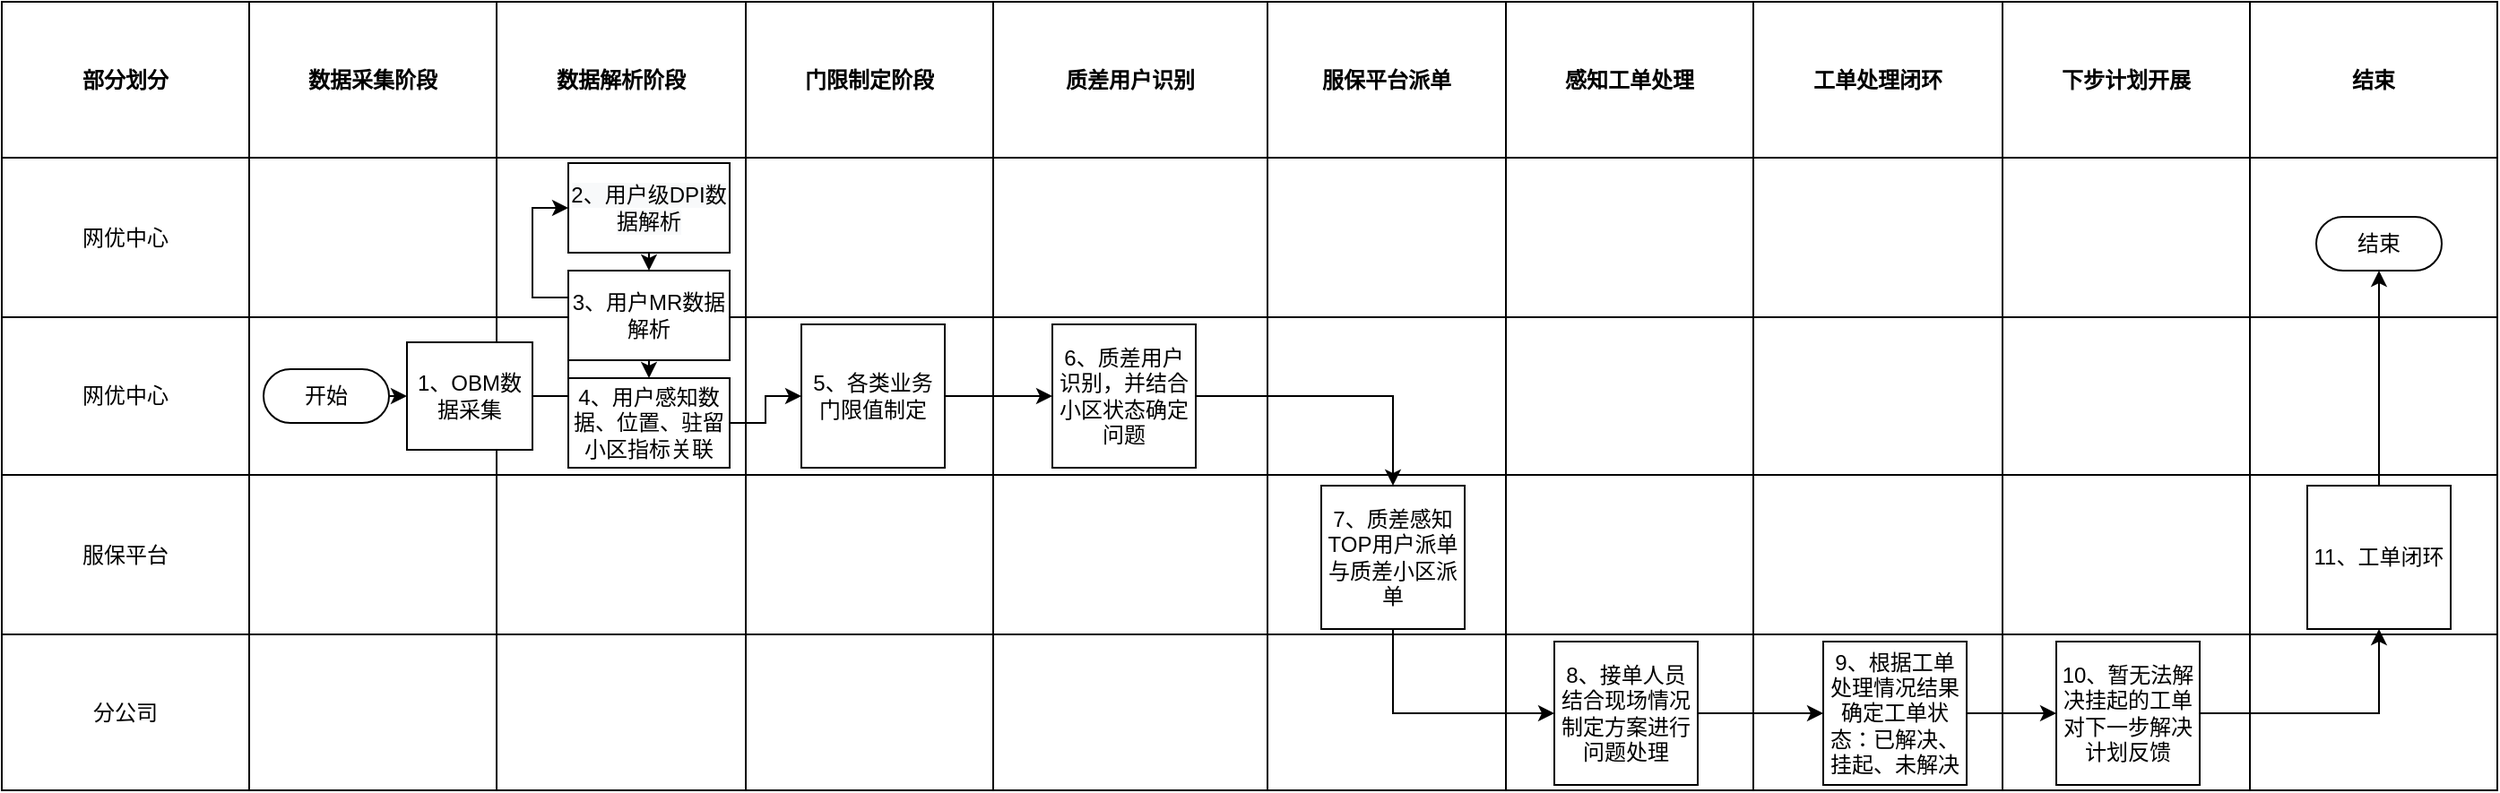 <mxfile version="15.8.3" type="github">
  <diagram id="C5RBs43oDa-KdzZeNtuy" name="Page-1">
    <mxGraphModel dx="2015" dy="1235" grid="1" gridSize="10" guides="1" tooltips="1" connect="1" arrows="1" fold="1" page="1" pageScale="1" pageWidth="827" pageHeight="1169" math="0" shadow="0">
      <root>
        <mxCell id="WIyWlLk6GJQsqaUBKTNV-0" />
        <mxCell id="WIyWlLk6GJQsqaUBKTNV-1" parent="WIyWlLk6GJQsqaUBKTNV-0" />
        <mxCell id="YZfYgtO1lMlKBrrPXrWf-0" value="" style="shape=table;html=1;whiteSpace=wrap;startSize=0;container=1;collapsible=0;childLayout=tableLayout;" vertex="1" parent="WIyWlLk6GJQsqaUBKTNV-1">
          <mxGeometry x="107" y="210" width="1392" height="440" as="geometry" />
        </mxCell>
        <mxCell id="YZfYgtO1lMlKBrrPXrWf-1" value="" style="shape=partialRectangle;html=1;whiteSpace=wrap;collapsible=0;dropTarget=0;pointerEvents=0;fillColor=none;top=0;left=0;bottom=0;right=0;points=[[0,0.5],[1,0.5]];portConstraint=eastwest;" vertex="1" parent="YZfYgtO1lMlKBrrPXrWf-0">
          <mxGeometry width="1392" height="87" as="geometry" />
        </mxCell>
        <mxCell id="YZfYgtO1lMlKBrrPXrWf-56" value="部分划分" style="shape=partialRectangle;html=1;whiteSpace=wrap;connectable=0;fillColor=none;top=0;left=0;bottom=0;right=0;overflow=hidden;pointerEvents=1;fontStyle=1" vertex="1" parent="YZfYgtO1lMlKBrrPXrWf-1">
          <mxGeometry width="138" height="87" as="geometry">
            <mxRectangle width="138" height="87" as="alternateBounds" />
          </mxGeometry>
        </mxCell>
        <mxCell id="YZfYgtO1lMlKBrrPXrWf-2" value="数据采集阶段" style="shape=partialRectangle;html=1;whiteSpace=wrap;connectable=0;fillColor=none;top=0;left=0;bottom=0;right=0;overflow=hidden;pointerEvents=1;fontStyle=1" vertex="1" parent="YZfYgtO1lMlKBrrPXrWf-1">
          <mxGeometry x="138" width="138" height="87" as="geometry">
            <mxRectangle width="138" height="87" as="alternateBounds" />
          </mxGeometry>
        </mxCell>
        <mxCell id="YZfYgtO1lMlKBrrPXrWf-41" value="数据解析阶段" style="shape=partialRectangle;html=1;whiteSpace=wrap;connectable=0;fillColor=none;top=0;left=0;bottom=0;right=0;overflow=hidden;pointerEvents=1;fontStyle=1" vertex="1" parent="YZfYgtO1lMlKBrrPXrWf-1">
          <mxGeometry x="276" width="139" height="87" as="geometry">
            <mxRectangle width="139" height="87" as="alternateBounds" />
          </mxGeometry>
        </mxCell>
        <mxCell id="YZfYgtO1lMlKBrrPXrWf-36" value="门限制定阶段" style="shape=partialRectangle;html=1;whiteSpace=wrap;connectable=0;fillColor=none;top=0;left=0;bottom=0;right=0;overflow=hidden;pointerEvents=1;fontStyle=1" vertex="1" parent="YZfYgtO1lMlKBrrPXrWf-1">
          <mxGeometry x="415" width="138" height="87" as="geometry">
            <mxRectangle width="138" height="87" as="alternateBounds" />
          </mxGeometry>
        </mxCell>
        <mxCell id="YZfYgtO1lMlKBrrPXrWf-31" value="质差用户识别" style="shape=partialRectangle;html=1;whiteSpace=wrap;connectable=0;fillColor=none;top=0;left=0;bottom=0;right=0;overflow=hidden;pointerEvents=1;fontStyle=1" vertex="1" parent="YZfYgtO1lMlKBrrPXrWf-1">
          <mxGeometry x="553" width="153" height="87" as="geometry">
            <mxRectangle width="153" height="87" as="alternateBounds" />
          </mxGeometry>
        </mxCell>
        <mxCell id="YZfYgtO1lMlKBrrPXrWf-26" value="服保平台派单" style="shape=partialRectangle;html=1;whiteSpace=wrap;connectable=0;fillColor=none;top=0;left=0;bottom=0;right=0;overflow=hidden;pointerEvents=1;fontStyle=1" vertex="1" parent="YZfYgtO1lMlKBrrPXrWf-1">
          <mxGeometry x="706" width="133" height="87" as="geometry">
            <mxRectangle width="133" height="87" as="alternateBounds" />
          </mxGeometry>
        </mxCell>
        <mxCell id="YZfYgtO1lMlKBrrPXrWf-21" value="感知工单处理" style="shape=partialRectangle;html=1;whiteSpace=wrap;connectable=0;fillColor=none;top=0;left=0;bottom=0;right=0;overflow=hidden;pointerEvents=1;fontStyle=1" vertex="1" parent="YZfYgtO1lMlKBrrPXrWf-1">
          <mxGeometry x="839" width="138" height="87" as="geometry">
            <mxRectangle width="138" height="87" as="alternateBounds" />
          </mxGeometry>
        </mxCell>
        <mxCell id="YZfYgtO1lMlKBrrPXrWf-3" value="工单处理闭环" style="shape=partialRectangle;html=1;whiteSpace=wrap;connectable=0;fillColor=none;top=0;left=0;bottom=0;right=0;overflow=hidden;pointerEvents=1;fontStyle=1" vertex="1" parent="YZfYgtO1lMlKBrrPXrWf-1">
          <mxGeometry x="977" width="139" height="87" as="geometry">
            <mxRectangle width="139" height="87" as="alternateBounds" />
          </mxGeometry>
        </mxCell>
        <mxCell id="YZfYgtO1lMlKBrrPXrWf-4" value="下步计划开展" style="shape=partialRectangle;html=1;whiteSpace=wrap;connectable=0;fillColor=none;top=0;left=0;bottom=0;right=0;overflow=hidden;pointerEvents=1;fontStyle=1" vertex="1" parent="YZfYgtO1lMlKBrrPXrWf-1">
          <mxGeometry x="1116" width="138" height="87" as="geometry">
            <mxRectangle width="138" height="87" as="alternateBounds" />
          </mxGeometry>
        </mxCell>
        <mxCell id="YZfYgtO1lMlKBrrPXrWf-51" value="结束" style="shape=partialRectangle;html=1;whiteSpace=wrap;connectable=0;fillColor=none;top=0;left=0;bottom=0;right=0;overflow=hidden;pointerEvents=1;fontStyle=1" vertex="1" parent="YZfYgtO1lMlKBrrPXrWf-1">
          <mxGeometry x="1254" width="138" height="87" as="geometry">
            <mxRectangle width="138" height="87" as="alternateBounds" />
          </mxGeometry>
        </mxCell>
        <mxCell id="YZfYgtO1lMlKBrrPXrWf-17" style="shape=partialRectangle;html=1;whiteSpace=wrap;collapsible=0;dropTarget=0;pointerEvents=0;fillColor=none;top=0;left=0;bottom=0;right=0;points=[[0,0.5],[1,0.5]];portConstraint=eastwest;" vertex="1" parent="YZfYgtO1lMlKBrrPXrWf-0">
          <mxGeometry y="87" width="1392" height="89" as="geometry" />
        </mxCell>
        <mxCell id="YZfYgtO1lMlKBrrPXrWf-57" value="网优中心" style="shape=partialRectangle;html=1;whiteSpace=wrap;connectable=0;fillColor=none;top=0;left=0;bottom=0;right=0;overflow=hidden;pointerEvents=1;" vertex="1" parent="YZfYgtO1lMlKBrrPXrWf-17">
          <mxGeometry width="138" height="89" as="geometry">
            <mxRectangle width="138" height="89" as="alternateBounds" />
          </mxGeometry>
        </mxCell>
        <mxCell id="YZfYgtO1lMlKBrrPXrWf-18" style="shape=partialRectangle;html=1;whiteSpace=wrap;connectable=0;fillColor=none;top=0;left=0;bottom=0;right=0;overflow=hidden;pointerEvents=1;" vertex="1" parent="YZfYgtO1lMlKBrrPXrWf-17">
          <mxGeometry x="138" width="138" height="89" as="geometry">
            <mxRectangle width="138" height="89" as="alternateBounds" />
          </mxGeometry>
        </mxCell>
        <mxCell id="YZfYgtO1lMlKBrrPXrWf-42" style="shape=partialRectangle;html=1;whiteSpace=wrap;connectable=0;fillColor=none;top=0;left=0;bottom=0;right=0;overflow=hidden;pointerEvents=1;" vertex="1" parent="YZfYgtO1lMlKBrrPXrWf-17">
          <mxGeometry x="276" width="139" height="89" as="geometry">
            <mxRectangle width="139" height="89" as="alternateBounds" />
          </mxGeometry>
        </mxCell>
        <mxCell id="YZfYgtO1lMlKBrrPXrWf-37" style="shape=partialRectangle;html=1;whiteSpace=wrap;connectable=0;fillColor=none;top=0;left=0;bottom=0;right=0;overflow=hidden;pointerEvents=1;" vertex="1" parent="YZfYgtO1lMlKBrrPXrWf-17">
          <mxGeometry x="415" width="138" height="89" as="geometry">
            <mxRectangle width="138" height="89" as="alternateBounds" />
          </mxGeometry>
        </mxCell>
        <mxCell id="YZfYgtO1lMlKBrrPXrWf-32" style="shape=partialRectangle;html=1;whiteSpace=wrap;connectable=0;fillColor=none;top=0;left=0;bottom=0;right=0;overflow=hidden;pointerEvents=1;" vertex="1" parent="YZfYgtO1lMlKBrrPXrWf-17">
          <mxGeometry x="553" width="153" height="89" as="geometry">
            <mxRectangle width="153" height="89" as="alternateBounds" />
          </mxGeometry>
        </mxCell>
        <mxCell id="YZfYgtO1lMlKBrrPXrWf-27" style="shape=partialRectangle;html=1;whiteSpace=wrap;connectable=0;fillColor=none;top=0;left=0;bottom=0;right=0;overflow=hidden;pointerEvents=1;" vertex="1" parent="YZfYgtO1lMlKBrrPXrWf-17">
          <mxGeometry x="706" width="133" height="89" as="geometry">
            <mxRectangle width="133" height="89" as="alternateBounds" />
          </mxGeometry>
        </mxCell>
        <mxCell id="YZfYgtO1lMlKBrrPXrWf-22" style="shape=partialRectangle;html=1;whiteSpace=wrap;connectable=0;fillColor=none;top=0;left=0;bottom=0;right=0;overflow=hidden;pointerEvents=1;" vertex="1" parent="YZfYgtO1lMlKBrrPXrWf-17">
          <mxGeometry x="839" width="138" height="89" as="geometry">
            <mxRectangle width="138" height="89" as="alternateBounds" />
          </mxGeometry>
        </mxCell>
        <mxCell id="YZfYgtO1lMlKBrrPXrWf-19" style="shape=partialRectangle;html=1;whiteSpace=wrap;connectable=0;fillColor=none;top=0;left=0;bottom=0;right=0;overflow=hidden;pointerEvents=1;" vertex="1" parent="YZfYgtO1lMlKBrrPXrWf-17">
          <mxGeometry x="977" width="139" height="89" as="geometry">
            <mxRectangle width="139" height="89" as="alternateBounds" />
          </mxGeometry>
        </mxCell>
        <mxCell id="YZfYgtO1lMlKBrrPXrWf-20" style="shape=partialRectangle;html=1;whiteSpace=wrap;connectable=0;fillColor=none;top=0;left=0;bottom=0;right=0;overflow=hidden;pointerEvents=1;" vertex="1" parent="YZfYgtO1lMlKBrrPXrWf-17">
          <mxGeometry x="1116" width="138" height="89" as="geometry">
            <mxRectangle width="138" height="89" as="alternateBounds" />
          </mxGeometry>
        </mxCell>
        <mxCell id="YZfYgtO1lMlKBrrPXrWf-52" style="shape=partialRectangle;html=1;whiteSpace=wrap;connectable=0;fillColor=none;top=0;left=0;bottom=0;right=0;overflow=hidden;pointerEvents=1;" vertex="1" parent="YZfYgtO1lMlKBrrPXrWf-17">
          <mxGeometry x="1254" width="138" height="89" as="geometry">
            <mxRectangle width="138" height="89" as="alternateBounds" />
          </mxGeometry>
        </mxCell>
        <mxCell id="YZfYgtO1lMlKBrrPXrWf-13" style="shape=partialRectangle;html=1;whiteSpace=wrap;collapsible=0;dropTarget=0;pointerEvents=0;fillColor=none;top=0;left=0;bottom=0;right=0;points=[[0,0.5],[1,0.5]];portConstraint=eastwest;" vertex="1" parent="YZfYgtO1lMlKBrrPXrWf-0">
          <mxGeometry y="176" width="1392" height="88" as="geometry" />
        </mxCell>
        <mxCell id="YZfYgtO1lMlKBrrPXrWf-58" value="网优中心" style="shape=partialRectangle;html=1;whiteSpace=wrap;connectable=0;fillColor=none;top=0;left=0;bottom=0;right=0;overflow=hidden;pointerEvents=1;" vertex="1" parent="YZfYgtO1lMlKBrrPXrWf-13">
          <mxGeometry width="138" height="88" as="geometry">
            <mxRectangle width="138" height="88" as="alternateBounds" />
          </mxGeometry>
        </mxCell>
        <mxCell id="YZfYgtO1lMlKBrrPXrWf-14" style="shape=partialRectangle;html=1;whiteSpace=wrap;connectable=0;fillColor=none;top=0;left=0;bottom=0;right=0;overflow=hidden;pointerEvents=1;" vertex="1" parent="YZfYgtO1lMlKBrrPXrWf-13">
          <mxGeometry x="138" width="138" height="88" as="geometry">
            <mxRectangle width="138" height="88" as="alternateBounds" />
          </mxGeometry>
        </mxCell>
        <mxCell id="YZfYgtO1lMlKBrrPXrWf-43" style="shape=partialRectangle;html=1;whiteSpace=wrap;connectable=0;fillColor=none;top=0;left=0;bottom=0;right=0;overflow=hidden;pointerEvents=1;" vertex="1" parent="YZfYgtO1lMlKBrrPXrWf-13">
          <mxGeometry x="276" width="139" height="88" as="geometry">
            <mxRectangle width="139" height="88" as="alternateBounds" />
          </mxGeometry>
        </mxCell>
        <mxCell id="YZfYgtO1lMlKBrrPXrWf-38" style="shape=partialRectangle;html=1;whiteSpace=wrap;connectable=0;fillColor=none;top=0;left=0;bottom=0;right=0;overflow=hidden;pointerEvents=1;" vertex="1" parent="YZfYgtO1lMlKBrrPXrWf-13">
          <mxGeometry x="415" width="138" height="88" as="geometry">
            <mxRectangle width="138" height="88" as="alternateBounds" />
          </mxGeometry>
        </mxCell>
        <mxCell id="YZfYgtO1lMlKBrrPXrWf-33" style="shape=partialRectangle;html=1;whiteSpace=wrap;connectable=0;fillColor=none;top=0;left=0;bottom=0;right=0;overflow=hidden;pointerEvents=1;" vertex="1" parent="YZfYgtO1lMlKBrrPXrWf-13">
          <mxGeometry x="553" width="153" height="88" as="geometry">
            <mxRectangle width="153" height="88" as="alternateBounds" />
          </mxGeometry>
        </mxCell>
        <mxCell id="YZfYgtO1lMlKBrrPXrWf-28" style="shape=partialRectangle;html=1;whiteSpace=wrap;connectable=0;fillColor=none;top=0;left=0;bottom=0;right=0;overflow=hidden;pointerEvents=1;" vertex="1" parent="YZfYgtO1lMlKBrrPXrWf-13">
          <mxGeometry x="706" width="133" height="88" as="geometry">
            <mxRectangle width="133" height="88" as="alternateBounds" />
          </mxGeometry>
        </mxCell>
        <mxCell id="YZfYgtO1lMlKBrrPXrWf-23" style="shape=partialRectangle;html=1;whiteSpace=wrap;connectable=0;fillColor=none;top=0;left=0;bottom=0;right=0;overflow=hidden;pointerEvents=1;" vertex="1" parent="YZfYgtO1lMlKBrrPXrWf-13">
          <mxGeometry x="839" width="138" height="88" as="geometry">
            <mxRectangle width="138" height="88" as="alternateBounds" />
          </mxGeometry>
        </mxCell>
        <mxCell id="YZfYgtO1lMlKBrrPXrWf-15" style="shape=partialRectangle;html=1;whiteSpace=wrap;connectable=0;fillColor=none;top=0;left=0;bottom=0;right=0;overflow=hidden;pointerEvents=1;" vertex="1" parent="YZfYgtO1lMlKBrrPXrWf-13">
          <mxGeometry x="977" width="139" height="88" as="geometry">
            <mxRectangle width="139" height="88" as="alternateBounds" />
          </mxGeometry>
        </mxCell>
        <mxCell id="YZfYgtO1lMlKBrrPXrWf-16" style="shape=partialRectangle;html=1;whiteSpace=wrap;connectable=0;fillColor=none;top=0;left=0;bottom=0;right=0;overflow=hidden;pointerEvents=1;" vertex="1" parent="YZfYgtO1lMlKBrrPXrWf-13">
          <mxGeometry x="1116" width="138" height="88" as="geometry">
            <mxRectangle width="138" height="88" as="alternateBounds" />
          </mxGeometry>
        </mxCell>
        <mxCell id="YZfYgtO1lMlKBrrPXrWf-53" style="shape=partialRectangle;html=1;whiteSpace=wrap;connectable=0;fillColor=none;top=0;left=0;bottom=0;right=0;overflow=hidden;pointerEvents=1;" vertex="1" parent="YZfYgtO1lMlKBrrPXrWf-13">
          <mxGeometry x="1254" width="138" height="88" as="geometry">
            <mxRectangle width="138" height="88" as="alternateBounds" />
          </mxGeometry>
        </mxCell>
        <mxCell id="YZfYgtO1lMlKBrrPXrWf-5" value="" style="shape=partialRectangle;html=1;whiteSpace=wrap;collapsible=0;dropTarget=0;pointerEvents=0;fillColor=none;top=0;left=0;bottom=0;right=0;points=[[0,0.5],[1,0.5]];portConstraint=eastwest;" vertex="1" parent="YZfYgtO1lMlKBrrPXrWf-0">
          <mxGeometry y="264" width="1392" height="89" as="geometry" />
        </mxCell>
        <mxCell id="YZfYgtO1lMlKBrrPXrWf-59" value="&lt;span style=&quot;font-family: &amp;#34;helvetica&amp;#34;&quot;&gt;服保平台&lt;/span&gt;" style="shape=partialRectangle;html=1;whiteSpace=wrap;connectable=0;fillColor=none;top=0;left=0;bottom=0;right=0;overflow=hidden;pointerEvents=1;" vertex="1" parent="YZfYgtO1lMlKBrrPXrWf-5">
          <mxGeometry width="138" height="89" as="geometry">
            <mxRectangle width="138" height="89" as="alternateBounds" />
          </mxGeometry>
        </mxCell>
        <mxCell id="YZfYgtO1lMlKBrrPXrWf-6" value="" style="shape=partialRectangle;html=1;whiteSpace=wrap;connectable=0;fillColor=none;top=0;left=0;bottom=0;right=0;overflow=hidden;pointerEvents=1;" vertex="1" parent="YZfYgtO1lMlKBrrPXrWf-5">
          <mxGeometry x="138" width="138" height="89" as="geometry">
            <mxRectangle width="138" height="89" as="alternateBounds" />
          </mxGeometry>
        </mxCell>
        <mxCell id="YZfYgtO1lMlKBrrPXrWf-44" style="shape=partialRectangle;html=1;whiteSpace=wrap;connectable=0;fillColor=none;top=0;left=0;bottom=0;right=0;overflow=hidden;pointerEvents=1;" vertex="1" parent="YZfYgtO1lMlKBrrPXrWf-5">
          <mxGeometry x="276" width="139" height="89" as="geometry">
            <mxRectangle width="139" height="89" as="alternateBounds" />
          </mxGeometry>
        </mxCell>
        <mxCell id="YZfYgtO1lMlKBrrPXrWf-39" style="shape=partialRectangle;html=1;whiteSpace=wrap;connectable=0;fillColor=none;top=0;left=0;bottom=0;right=0;overflow=hidden;pointerEvents=1;" vertex="1" parent="YZfYgtO1lMlKBrrPXrWf-5">
          <mxGeometry x="415" width="138" height="89" as="geometry">
            <mxRectangle width="138" height="89" as="alternateBounds" />
          </mxGeometry>
        </mxCell>
        <mxCell id="YZfYgtO1lMlKBrrPXrWf-34" style="shape=partialRectangle;html=1;whiteSpace=wrap;connectable=0;fillColor=none;top=0;left=0;bottom=0;right=0;overflow=hidden;pointerEvents=1;" vertex="1" parent="YZfYgtO1lMlKBrrPXrWf-5">
          <mxGeometry x="553" width="153" height="89" as="geometry">
            <mxRectangle width="153" height="89" as="alternateBounds" />
          </mxGeometry>
        </mxCell>
        <mxCell id="YZfYgtO1lMlKBrrPXrWf-29" style="shape=partialRectangle;html=1;whiteSpace=wrap;connectable=0;fillColor=none;top=0;left=0;bottom=0;right=0;overflow=hidden;pointerEvents=1;" vertex="1" parent="YZfYgtO1lMlKBrrPXrWf-5">
          <mxGeometry x="706" width="133" height="89" as="geometry">
            <mxRectangle width="133" height="89" as="alternateBounds" />
          </mxGeometry>
        </mxCell>
        <mxCell id="YZfYgtO1lMlKBrrPXrWf-24" style="shape=partialRectangle;html=1;whiteSpace=wrap;connectable=0;fillColor=none;top=0;left=0;bottom=0;right=0;overflow=hidden;pointerEvents=1;" vertex="1" parent="YZfYgtO1lMlKBrrPXrWf-5">
          <mxGeometry x="839" width="138" height="89" as="geometry">
            <mxRectangle width="138" height="89" as="alternateBounds" />
          </mxGeometry>
        </mxCell>
        <mxCell id="YZfYgtO1lMlKBrrPXrWf-7" value="" style="shape=partialRectangle;html=1;whiteSpace=wrap;connectable=0;fillColor=none;top=0;left=0;bottom=0;right=0;overflow=hidden;pointerEvents=1;" vertex="1" parent="YZfYgtO1lMlKBrrPXrWf-5">
          <mxGeometry x="977" width="139" height="89" as="geometry">
            <mxRectangle width="139" height="89" as="alternateBounds" />
          </mxGeometry>
        </mxCell>
        <mxCell id="YZfYgtO1lMlKBrrPXrWf-8" value="" style="shape=partialRectangle;html=1;whiteSpace=wrap;connectable=0;fillColor=none;top=0;left=0;bottom=0;right=0;overflow=hidden;pointerEvents=1;" vertex="1" parent="YZfYgtO1lMlKBrrPXrWf-5">
          <mxGeometry x="1116" width="138" height="89" as="geometry">
            <mxRectangle width="138" height="89" as="alternateBounds" />
          </mxGeometry>
        </mxCell>
        <mxCell id="YZfYgtO1lMlKBrrPXrWf-54" style="shape=partialRectangle;html=1;whiteSpace=wrap;connectable=0;fillColor=none;top=0;left=0;bottom=0;right=0;overflow=hidden;pointerEvents=1;" vertex="1" parent="YZfYgtO1lMlKBrrPXrWf-5">
          <mxGeometry x="1254" width="138" height="89" as="geometry">
            <mxRectangle width="138" height="89" as="alternateBounds" />
          </mxGeometry>
        </mxCell>
        <mxCell id="YZfYgtO1lMlKBrrPXrWf-9" value="" style="shape=partialRectangle;html=1;whiteSpace=wrap;collapsible=0;dropTarget=0;pointerEvents=0;fillColor=none;top=0;left=0;bottom=0;right=0;points=[[0,0.5],[1,0.5]];portConstraint=eastwest;" vertex="1" parent="YZfYgtO1lMlKBrrPXrWf-0">
          <mxGeometry y="353" width="1392" height="87" as="geometry" />
        </mxCell>
        <mxCell id="YZfYgtO1lMlKBrrPXrWf-60" value="分公司" style="shape=partialRectangle;html=1;whiteSpace=wrap;connectable=0;fillColor=none;top=0;left=0;bottom=0;right=0;overflow=hidden;pointerEvents=1;" vertex="1" parent="YZfYgtO1lMlKBrrPXrWf-9">
          <mxGeometry width="138" height="87" as="geometry">
            <mxRectangle width="138" height="87" as="alternateBounds" />
          </mxGeometry>
        </mxCell>
        <mxCell id="YZfYgtO1lMlKBrrPXrWf-10" value="" style="shape=partialRectangle;html=1;whiteSpace=wrap;connectable=0;fillColor=none;top=0;left=0;bottom=0;right=0;overflow=hidden;pointerEvents=1;" vertex="1" parent="YZfYgtO1lMlKBrrPXrWf-9">
          <mxGeometry x="138" width="138" height="87" as="geometry">
            <mxRectangle width="138" height="87" as="alternateBounds" />
          </mxGeometry>
        </mxCell>
        <mxCell id="YZfYgtO1lMlKBrrPXrWf-45" style="shape=partialRectangle;html=1;whiteSpace=wrap;connectable=0;fillColor=none;top=0;left=0;bottom=0;right=0;overflow=hidden;pointerEvents=1;" vertex="1" parent="YZfYgtO1lMlKBrrPXrWf-9">
          <mxGeometry x="276" width="139" height="87" as="geometry">
            <mxRectangle width="139" height="87" as="alternateBounds" />
          </mxGeometry>
        </mxCell>
        <mxCell id="YZfYgtO1lMlKBrrPXrWf-40" style="shape=partialRectangle;html=1;whiteSpace=wrap;connectable=0;fillColor=none;top=0;left=0;bottom=0;right=0;overflow=hidden;pointerEvents=1;" vertex="1" parent="YZfYgtO1lMlKBrrPXrWf-9">
          <mxGeometry x="415" width="138" height="87" as="geometry">
            <mxRectangle width="138" height="87" as="alternateBounds" />
          </mxGeometry>
        </mxCell>
        <mxCell id="YZfYgtO1lMlKBrrPXrWf-35" style="shape=partialRectangle;html=1;whiteSpace=wrap;connectable=0;fillColor=none;top=0;left=0;bottom=0;right=0;overflow=hidden;pointerEvents=1;" vertex="1" parent="YZfYgtO1lMlKBrrPXrWf-9">
          <mxGeometry x="553" width="153" height="87" as="geometry">
            <mxRectangle width="153" height="87" as="alternateBounds" />
          </mxGeometry>
        </mxCell>
        <mxCell id="YZfYgtO1lMlKBrrPXrWf-30" style="shape=partialRectangle;html=1;whiteSpace=wrap;connectable=0;fillColor=none;top=0;left=0;bottom=0;right=0;overflow=hidden;pointerEvents=1;" vertex="1" parent="YZfYgtO1lMlKBrrPXrWf-9">
          <mxGeometry x="706" width="133" height="87" as="geometry">
            <mxRectangle width="133" height="87" as="alternateBounds" />
          </mxGeometry>
        </mxCell>
        <mxCell id="YZfYgtO1lMlKBrrPXrWf-25" style="shape=partialRectangle;html=1;whiteSpace=wrap;connectable=0;fillColor=none;top=0;left=0;bottom=0;right=0;overflow=hidden;pointerEvents=1;" vertex="1" parent="YZfYgtO1lMlKBrrPXrWf-9">
          <mxGeometry x="839" width="138" height="87" as="geometry">
            <mxRectangle width="138" height="87" as="alternateBounds" />
          </mxGeometry>
        </mxCell>
        <mxCell id="YZfYgtO1lMlKBrrPXrWf-11" value="" style="shape=partialRectangle;html=1;whiteSpace=wrap;connectable=0;fillColor=none;top=0;left=0;bottom=0;right=0;overflow=hidden;pointerEvents=1;" vertex="1" parent="YZfYgtO1lMlKBrrPXrWf-9">
          <mxGeometry x="977" width="139" height="87" as="geometry">
            <mxRectangle width="139" height="87" as="alternateBounds" />
          </mxGeometry>
        </mxCell>
        <mxCell id="YZfYgtO1lMlKBrrPXrWf-12" value="" style="shape=partialRectangle;html=1;whiteSpace=wrap;connectable=0;fillColor=none;top=0;left=0;bottom=0;right=0;overflow=hidden;pointerEvents=1;" vertex="1" parent="YZfYgtO1lMlKBrrPXrWf-9">
          <mxGeometry x="1116" width="138" height="87" as="geometry">
            <mxRectangle width="138" height="87" as="alternateBounds" />
          </mxGeometry>
        </mxCell>
        <mxCell id="YZfYgtO1lMlKBrrPXrWf-55" style="shape=partialRectangle;html=1;whiteSpace=wrap;connectable=0;fillColor=none;top=0;left=0;bottom=0;right=0;overflow=hidden;pointerEvents=1;" vertex="1" parent="YZfYgtO1lMlKBrrPXrWf-9">
          <mxGeometry x="1254" width="138" height="87" as="geometry">
            <mxRectangle width="138" height="87" as="alternateBounds" />
          </mxGeometry>
        </mxCell>
        <mxCell id="YZfYgtO1lMlKBrrPXrWf-86" style="edgeStyle=orthogonalEdgeStyle;rounded=0;orthogonalLoop=1;jettySize=auto;html=1;exitX=1;exitY=0.5;exitDx=0;exitDy=0;entryX=0;entryY=0.5;entryDx=0;entryDy=0;fontSize=12;" edge="1" parent="WIyWlLk6GJQsqaUBKTNV-1" source="YZfYgtO1lMlKBrrPXrWf-62" target="YZfYgtO1lMlKBrrPXrWf-68">
          <mxGeometry relative="1" as="geometry" />
        </mxCell>
        <mxCell id="YZfYgtO1lMlKBrrPXrWf-62" value="开始" style="rounded=1;whiteSpace=wrap;html=1;arcSize=50;" vertex="1" parent="WIyWlLk6GJQsqaUBKTNV-1">
          <mxGeometry x="253" y="415" width="70" height="30" as="geometry" />
        </mxCell>
        <mxCell id="YZfYgtO1lMlKBrrPXrWf-87" style="edgeStyle=orthogonalEdgeStyle;rounded=0;orthogonalLoop=1;jettySize=auto;html=1;exitX=1;exitY=0.5;exitDx=0;exitDy=0;entryX=0;entryY=0.5;entryDx=0;entryDy=0;fontSize=12;" edge="1" parent="WIyWlLk6GJQsqaUBKTNV-1" source="YZfYgtO1lMlKBrrPXrWf-68" target="YZfYgtO1lMlKBrrPXrWf-76">
          <mxGeometry relative="1" as="geometry" />
        </mxCell>
        <mxCell id="YZfYgtO1lMlKBrrPXrWf-68" value="&lt;span&gt;1、OBM数据采集&lt;/span&gt;" style="rounded=0;whiteSpace=wrap;html=1;fontSize=12;align=center;" vertex="1" parent="WIyWlLk6GJQsqaUBKTNV-1">
          <mxGeometry x="333" y="400" width="70" height="60" as="geometry" />
        </mxCell>
        <mxCell id="YZfYgtO1lMlKBrrPXrWf-91" style="edgeStyle=orthogonalEdgeStyle;rounded=0;orthogonalLoop=1;jettySize=auto;html=1;exitX=1;exitY=0.5;exitDx=0;exitDy=0;entryX=0;entryY=0.5;entryDx=0;entryDy=0;fontSize=12;" edge="1" parent="WIyWlLk6GJQsqaUBKTNV-1" source="YZfYgtO1lMlKBrrPXrWf-73" target="YZfYgtO1lMlKBrrPXrWf-74">
          <mxGeometry relative="1" as="geometry" />
        </mxCell>
        <mxCell id="YZfYgtO1lMlKBrrPXrWf-73" value="5、各类业务门限值制定" style="whiteSpace=wrap;html=1;aspect=fixed;fontSize=12;align=center;" vertex="1" parent="WIyWlLk6GJQsqaUBKTNV-1">
          <mxGeometry x="553" y="390" width="80" height="80" as="geometry" />
        </mxCell>
        <mxCell id="YZfYgtO1lMlKBrrPXrWf-92" style="edgeStyle=orthogonalEdgeStyle;rounded=0;orthogonalLoop=1;jettySize=auto;html=1;exitX=1;exitY=0.5;exitDx=0;exitDy=0;entryX=0.5;entryY=0;entryDx=0;entryDy=0;fontSize=12;" edge="1" parent="WIyWlLk6GJQsqaUBKTNV-1" source="YZfYgtO1lMlKBrrPXrWf-74" target="YZfYgtO1lMlKBrrPXrWf-79">
          <mxGeometry relative="1" as="geometry" />
        </mxCell>
        <mxCell id="YZfYgtO1lMlKBrrPXrWf-74" value="6、质差用户识别，并结合小区状态确定问题" style="whiteSpace=wrap;html=1;aspect=fixed;fontSize=12;align=center;" vertex="1" parent="WIyWlLk6GJQsqaUBKTNV-1">
          <mxGeometry x="693" y="390" width="80" height="80" as="geometry" />
        </mxCell>
        <mxCell id="YZfYgtO1lMlKBrrPXrWf-88" style="edgeStyle=orthogonalEdgeStyle;rounded=0;orthogonalLoop=1;jettySize=auto;html=1;exitX=0.5;exitY=1;exitDx=0;exitDy=0;entryX=0.5;entryY=0;entryDx=0;entryDy=0;fontSize=12;" edge="1" parent="WIyWlLk6GJQsqaUBKTNV-1" source="YZfYgtO1lMlKBrrPXrWf-76" target="YZfYgtO1lMlKBrrPXrWf-77">
          <mxGeometry relative="1" as="geometry" />
        </mxCell>
        <mxCell id="YZfYgtO1lMlKBrrPXrWf-76" value="&#xa;&#xa;&lt;span style=&quot;color: rgb(0, 0, 0); font-family: helvetica; font-size: 12px; font-style: normal; font-weight: 400; letter-spacing: normal; text-align: center; text-indent: 0px; text-transform: none; word-spacing: 0px; background-color: rgb(248, 249, 250); display: inline; float: none;&quot;&gt;2、用户级DPI数据解析&lt;/span&gt;&#xa;&#xa;" style="whiteSpace=wrap;html=1;fontSize=12;align=center;" vertex="1" parent="WIyWlLk6GJQsqaUBKTNV-1">
          <mxGeometry x="423" y="300" width="90" height="50" as="geometry" />
        </mxCell>
        <mxCell id="YZfYgtO1lMlKBrrPXrWf-89" style="edgeStyle=orthogonalEdgeStyle;rounded=0;orthogonalLoop=1;jettySize=auto;html=1;exitX=0.5;exitY=1;exitDx=0;exitDy=0;entryX=0.5;entryY=0;entryDx=0;entryDy=0;fontSize=12;" edge="1" parent="WIyWlLk6GJQsqaUBKTNV-1" source="YZfYgtO1lMlKBrrPXrWf-77" target="YZfYgtO1lMlKBrrPXrWf-78">
          <mxGeometry relative="1" as="geometry" />
        </mxCell>
        <mxCell id="YZfYgtO1lMlKBrrPXrWf-77" value="&lt;span style=&quot;font-family: &amp;#34;helvetica&amp;#34;&quot;&gt;3、用户MR数据解析&lt;/span&gt;" style="whiteSpace=wrap;html=1;fontSize=12;align=center;" vertex="1" parent="WIyWlLk6GJQsqaUBKTNV-1">
          <mxGeometry x="423" y="360" width="90" height="50" as="geometry" />
        </mxCell>
        <mxCell id="YZfYgtO1lMlKBrrPXrWf-90" style="edgeStyle=orthogonalEdgeStyle;rounded=0;orthogonalLoop=1;jettySize=auto;html=1;exitX=1;exitY=0.5;exitDx=0;exitDy=0;fontSize=12;" edge="1" parent="WIyWlLk6GJQsqaUBKTNV-1" source="YZfYgtO1lMlKBrrPXrWf-78" target="YZfYgtO1lMlKBrrPXrWf-73">
          <mxGeometry relative="1" as="geometry" />
        </mxCell>
        <mxCell id="YZfYgtO1lMlKBrrPXrWf-78" value="&lt;span style=&quot;font-family: &amp;#34;helvetica&amp;#34;&quot;&gt;4、用户感知数据、位置、驻留小区指标关联&lt;/span&gt;" style="whiteSpace=wrap;html=1;fontSize=12;align=center;" vertex="1" parent="WIyWlLk6GJQsqaUBKTNV-1">
          <mxGeometry x="423" y="420" width="90" height="50" as="geometry" />
        </mxCell>
        <mxCell id="YZfYgtO1lMlKBrrPXrWf-93" style="edgeStyle=orthogonalEdgeStyle;rounded=0;orthogonalLoop=1;jettySize=auto;html=1;exitX=0.5;exitY=1;exitDx=0;exitDy=0;entryX=0;entryY=0.5;entryDx=0;entryDy=0;fontSize=12;" edge="1" parent="WIyWlLk6GJQsqaUBKTNV-1" source="YZfYgtO1lMlKBrrPXrWf-79" target="YZfYgtO1lMlKBrrPXrWf-80">
          <mxGeometry relative="1" as="geometry" />
        </mxCell>
        <mxCell id="YZfYgtO1lMlKBrrPXrWf-79" value="7、质差感知TOP用户派单与质差小区派单" style="whiteSpace=wrap;html=1;aspect=fixed;fontSize=12;align=center;" vertex="1" parent="WIyWlLk6GJQsqaUBKTNV-1">
          <mxGeometry x="843" y="480" width="80" height="80" as="geometry" />
        </mxCell>
        <mxCell id="YZfYgtO1lMlKBrrPXrWf-94" style="edgeStyle=orthogonalEdgeStyle;rounded=0;orthogonalLoop=1;jettySize=auto;html=1;exitX=1;exitY=0.5;exitDx=0;exitDy=0;fontSize=12;" edge="1" parent="WIyWlLk6GJQsqaUBKTNV-1" source="YZfYgtO1lMlKBrrPXrWf-80" target="YZfYgtO1lMlKBrrPXrWf-81">
          <mxGeometry relative="1" as="geometry" />
        </mxCell>
        <mxCell id="YZfYgtO1lMlKBrrPXrWf-80" value="8、接单人员结合现场情况制定方案进行问题处理" style="whiteSpace=wrap;html=1;aspect=fixed;fontSize=12;align=center;" vertex="1" parent="WIyWlLk6GJQsqaUBKTNV-1">
          <mxGeometry x="973" y="567" width="80" height="80" as="geometry" />
        </mxCell>
        <mxCell id="YZfYgtO1lMlKBrrPXrWf-95" style="edgeStyle=orthogonalEdgeStyle;rounded=0;orthogonalLoop=1;jettySize=auto;html=1;exitX=1;exitY=0.5;exitDx=0;exitDy=0;entryX=0;entryY=0.5;entryDx=0;entryDy=0;fontSize=12;" edge="1" parent="WIyWlLk6GJQsqaUBKTNV-1" source="YZfYgtO1lMlKBrrPXrWf-81" target="YZfYgtO1lMlKBrrPXrWf-82">
          <mxGeometry relative="1" as="geometry" />
        </mxCell>
        <mxCell id="YZfYgtO1lMlKBrrPXrWf-81" value="9、根据工单处理情况结果确定工单状态：已解决、挂起、未解决" style="whiteSpace=wrap;html=1;aspect=fixed;fontSize=12;align=center;" vertex="1" parent="WIyWlLk6GJQsqaUBKTNV-1">
          <mxGeometry x="1123" y="567" width="80" height="80" as="geometry" />
        </mxCell>
        <mxCell id="YZfYgtO1lMlKBrrPXrWf-97" style="edgeStyle=orthogonalEdgeStyle;rounded=0;orthogonalLoop=1;jettySize=auto;html=1;exitX=1;exitY=0.5;exitDx=0;exitDy=0;fontSize=12;" edge="1" parent="WIyWlLk6GJQsqaUBKTNV-1" source="YZfYgtO1lMlKBrrPXrWf-82" target="YZfYgtO1lMlKBrrPXrWf-83">
          <mxGeometry relative="1" as="geometry" />
        </mxCell>
        <mxCell id="YZfYgtO1lMlKBrrPXrWf-82" value="10、暂无法解决挂起的工单对下一步解决计划反馈" style="whiteSpace=wrap;html=1;aspect=fixed;fontSize=12;align=center;" vertex="1" parent="WIyWlLk6GJQsqaUBKTNV-1">
          <mxGeometry x="1253" y="567" width="80" height="80" as="geometry" />
        </mxCell>
        <mxCell id="YZfYgtO1lMlKBrrPXrWf-98" style="edgeStyle=orthogonalEdgeStyle;rounded=0;orthogonalLoop=1;jettySize=auto;html=1;exitX=0.5;exitY=0;exitDx=0;exitDy=0;entryX=0.5;entryY=1;entryDx=0;entryDy=0;fontSize=12;" edge="1" parent="WIyWlLk6GJQsqaUBKTNV-1" source="YZfYgtO1lMlKBrrPXrWf-83" target="YZfYgtO1lMlKBrrPXrWf-85">
          <mxGeometry relative="1" as="geometry" />
        </mxCell>
        <mxCell id="YZfYgtO1lMlKBrrPXrWf-83" value="11、工单闭环" style="whiteSpace=wrap;html=1;aspect=fixed;fontSize=12;align=center;" vertex="1" parent="WIyWlLk6GJQsqaUBKTNV-1">
          <mxGeometry x="1393" y="480" width="80" height="80" as="geometry" />
        </mxCell>
        <mxCell id="YZfYgtO1lMlKBrrPXrWf-85" value="结束" style="rounded=1;whiteSpace=wrap;html=1;arcSize=50;" vertex="1" parent="WIyWlLk6GJQsqaUBKTNV-1">
          <mxGeometry x="1398" y="330" width="70" height="30" as="geometry" />
        </mxCell>
      </root>
    </mxGraphModel>
  </diagram>
</mxfile>
